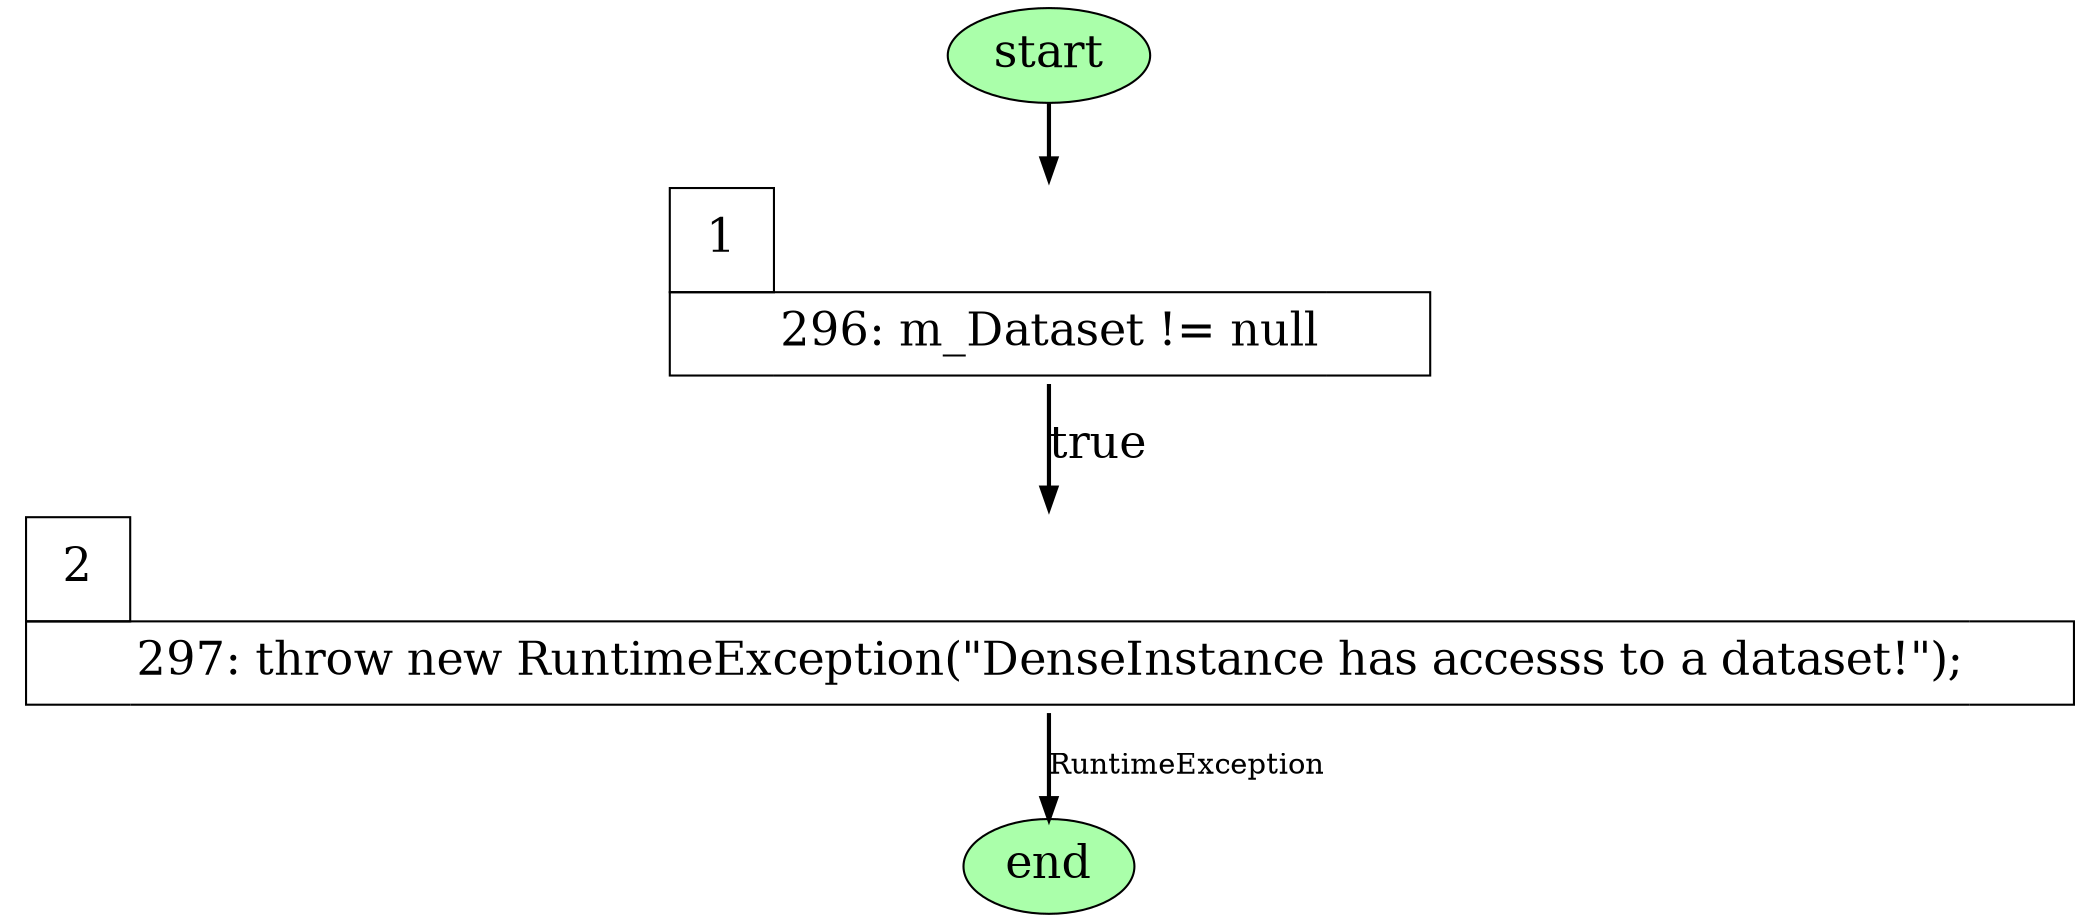 // F:\OpenUnderstand\cfg_generator\src\..\test_output\AbstractInstance\insertAttributeAt\insertAttributeAt
digraph {
	node [shape=none]
	start [fillcolor="#aaffaa" fontsize=22 shape=oval style=filled]
	1 [label=<<FONT POINT-SIZE="22">
<TABLE BORDER="0" CELLBORDER="1" CELLSPACING="0">
<tr>
<td width="50" height="50" fixedsize="true">2</td>
<td width="9" height="9" fixedsize="true" style="invis"></td>
<td width="9" height="9" fixedsize="true" style="invis"></td>
</tr>
<tr>
<td width="50" height="40" fixedsize="true" sides="tlb"></td>
<td width="50" height="40" fixedsize="false" sides="bt" PORT="here">297: throw new RuntimeException(&quot;DenseInstance has accesss to a dataset!&quot;);<br align="left"/>
</td>
<td width="50" height="40" fixedsize="true" sides="brt"></td>
</tr>
</TABLE>
</FONT>>]
	0 [label=<<FONT POINT-SIZE="22">
<TABLE BORDER="0" CELLBORDER="1" CELLSPACING="0">
<tr>
<td width="50" height="50" fixedsize="true">1</td>
<td width="9" height="9" fixedsize="true" style="invis"></td>
<td width="9" height="9" fixedsize="true" style="invis"></td>
</tr>
<tr>
<td width="50" height="40" fixedsize="true" sides="tlb"></td>
<td width="50" height="40" fixedsize="false" sides="bt" PORT="here">296: m_Dataset != null<br align="left"/>
</td>
<td width="50" height="40" fixedsize="true" sides="brt"></td>
</tr>
</TABLE>
</FONT>>]
	end [fillcolor="#aaffaa" fontsize=22 shape=oval style=filled]
	0 -> 1 [label=true fontsize=22 penwidth=2]
	start -> 0 [penwidth=2]
	1 -> end [label=RuntimeException penwidth=2]
}

